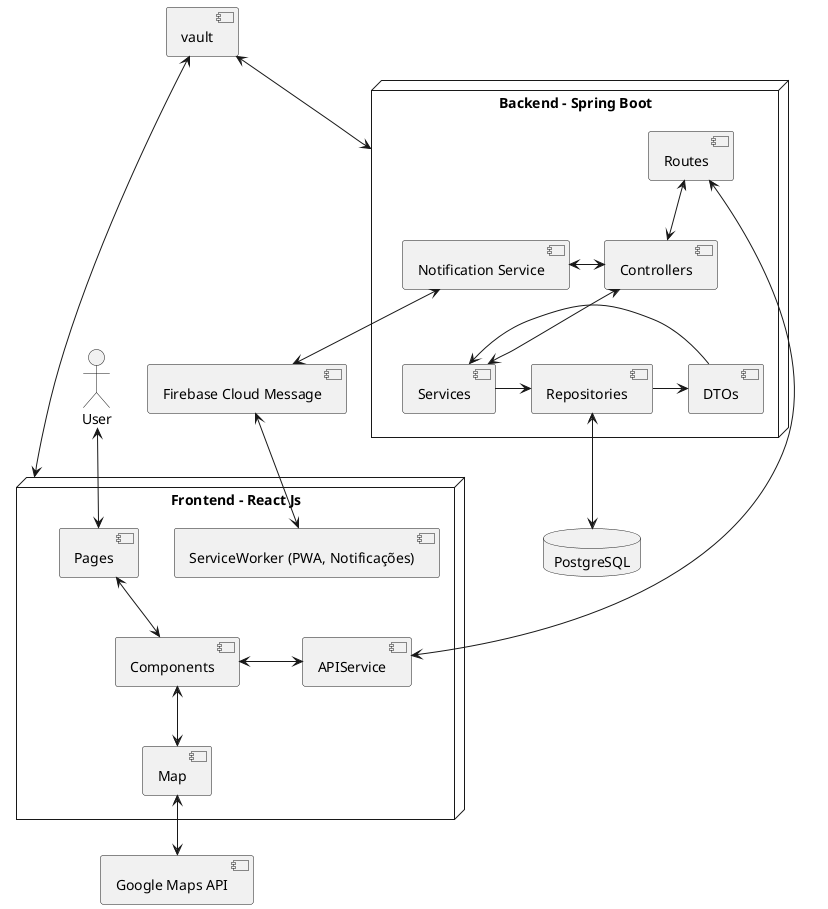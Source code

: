 @startuml
actor "User" as user
node "Frontend - React Js" as front{
  [Pages] as pg
  [Components] as comp
  [APIService] as api
  [Map] as map
  [ServiceWorker (PWA, Notificações)] as sw
}
user <-d-> pg
pg <-d-> comp
comp <-d-> map
comp <-l-> api
node "Backend - Spring Boot" as back {
  [Routes] as route
  [Controllers] as cont
  [Services] as service
  [DTOs] as dto
  [Repositories] as repo
  [Notification Service] as ns
}
route <-d-> api
route <-d-> cont
cont <-d-> service
cont <-> ns
dto -> service
service -> repo
repo -> dto
database PostgreSQL as db
db <-u-> repo
[vault] as vault
vault <-d-> front
vault <-d-> back
[Firebase Cloud Message] as fcm
[Google Maps API] as gma
map <-d-> gma
fcm <-d-> sw
fcm <-u-> ns
@enduml
